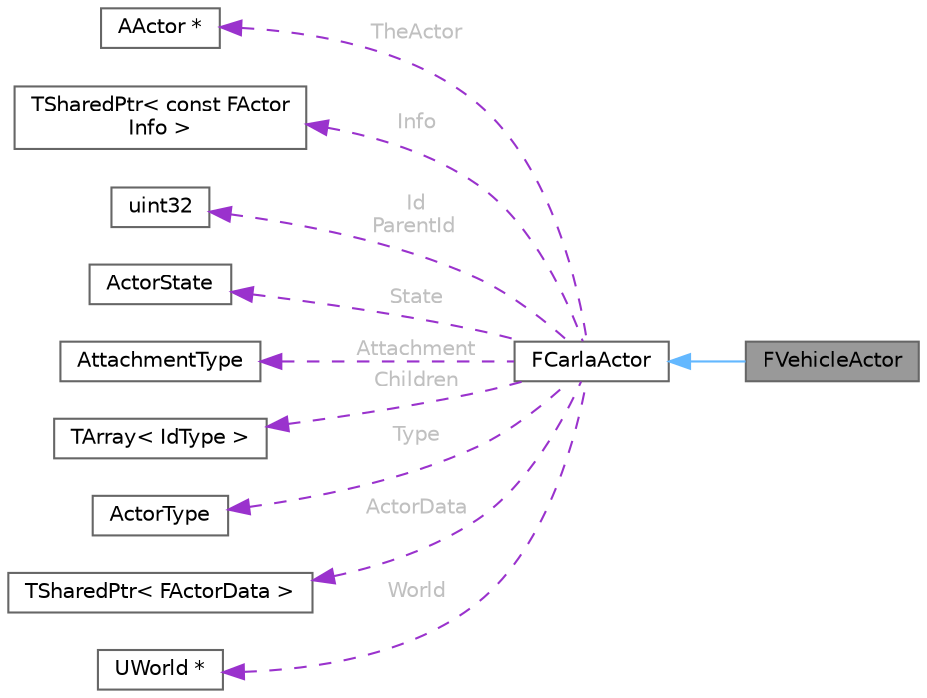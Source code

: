 digraph "FVehicleActor"
{
 // INTERACTIVE_SVG=YES
 // LATEX_PDF_SIZE
  bgcolor="transparent";
  edge [fontname=Helvetica,fontsize=10,labelfontname=Helvetica,labelfontsize=10];
  node [fontname=Helvetica,fontsize=10,shape=box,height=0.2,width=0.4];
  rankdir="LR";
  Node1 [id="Node000001",label="FVehicleActor",height=0.2,width=0.4,color="gray40", fillcolor="grey60", style="filled", fontcolor="black",tooltip=" "];
  Node2 -> Node1 [id="edge1_Node000001_Node000002",dir="back",color="steelblue1",style="solid",tooltip=" "];
  Node2 [id="Node000002",label="FCarlaActor",height=0.2,width=0.4,color="gray40", fillcolor="white", style="filled",URL="$dc/dde/classFCarlaActor.html",tooltip="A view over an actor and its properties."];
  Node3 -> Node2 [id="edge2_Node000002_Node000003",dir="back",color="darkorchid3",style="dashed",tooltip=" ",label=" TheActor",fontcolor="grey" ];
  Node3 [id="Node000003",label="AActor *",height=0.2,width=0.4,color="gray40", fillcolor="white", style="filled",tooltip=" "];
  Node4 -> Node2 [id="edge3_Node000002_Node000004",dir="back",color="darkorchid3",style="dashed",tooltip=" ",label=" Info",fontcolor="grey" ];
  Node4 [id="Node000004",label="TSharedPtr\< const FActor\lInfo \>",height=0.2,width=0.4,color="gray40", fillcolor="white", style="filled",tooltip=" "];
  Node5 -> Node2 [id="edge4_Node000002_Node000005",dir="back",color="darkorchid3",style="dashed",tooltip=" ",label=" Id\nParentId",fontcolor="grey" ];
  Node5 [id="Node000005",label="uint32",height=0.2,width=0.4,color="gray40", fillcolor="white", style="filled",tooltip=" "];
  Node6 -> Node2 [id="edge5_Node000002_Node000006",dir="back",color="darkorchid3",style="dashed",tooltip=" ",label=" State",fontcolor="grey" ];
  Node6 [id="Node000006",label="ActorState",height=0.2,width=0.4,color="gray40", fillcolor="white", style="filled",tooltip=" "];
  Node7 -> Node2 [id="edge6_Node000002_Node000007",dir="back",color="darkorchid3",style="dashed",tooltip=" ",label=" Attachment",fontcolor="grey" ];
  Node7 [id="Node000007",label="AttachmentType",height=0.2,width=0.4,color="gray40", fillcolor="white", style="filled",tooltip=" "];
  Node8 -> Node2 [id="edge7_Node000002_Node000008",dir="back",color="darkorchid3",style="dashed",tooltip=" ",label=" Children",fontcolor="grey" ];
  Node8 [id="Node000008",label="TArray\< IdType \>",height=0.2,width=0.4,color="gray40", fillcolor="white", style="filled",tooltip=" "];
  Node9 -> Node2 [id="edge8_Node000002_Node000009",dir="back",color="darkorchid3",style="dashed",tooltip=" ",label=" Type",fontcolor="grey" ];
  Node9 [id="Node000009",label="ActorType",height=0.2,width=0.4,color="gray40", fillcolor="white", style="filled",tooltip=" "];
  Node10 -> Node2 [id="edge9_Node000002_Node000010",dir="back",color="darkorchid3",style="dashed",tooltip=" ",label=" ActorData",fontcolor="grey" ];
  Node10 [id="Node000010",label="TSharedPtr\< FActorData \>",height=0.2,width=0.4,color="gray40", fillcolor="white", style="filled",tooltip=" "];
  Node11 -> Node2 [id="edge10_Node000002_Node000011",dir="back",color="darkorchid3",style="dashed",tooltip=" ",label=" World",fontcolor="grey" ];
  Node11 [id="Node000011",label="UWorld *",height=0.2,width=0.4,color="gray40", fillcolor="white", style="filled",tooltip=" "];
}
